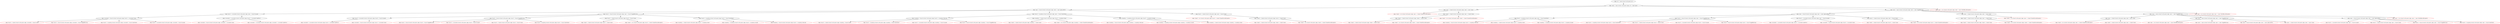 digraph model {
  graph [ rankdir = "TB", ranksep="0.4", nodesep="0.2" ];
  node [ fontname = "Helvetica", fontsize="12.0", margin="0.07" ];
  edge [ fontname = "Helvetica", fontsize="12.0", margin="0.05" ];
  {
    node []
     "47" [label= "edge: 'bound' -> 'connected' at level 4 with parent: edge: 'bound' -> 'bound' (accept) "]
     "48" [label= "edge: 'connected' -> 'connected' at level 5 with parent: edge: 'bound' -> 'connected' (readFrom) " color = "red"]
     "27" [label= "edge: 'bound' -> 'accepting' at level 4 with parent: edge: 'open' -> 'bound' (startClient) "]
     "75" [label= "edge: 'bound' -> 'closed' at level 5 with parent: edge: 'accepting' -> 'bound' (close) " color = "red"]
     "83" [label= "edge: 'closed' -> 'err' at level 4 with parent: edge: 'bound' -> 'closed' (ClosedChannelException) " color = "red"]
     "55" [label= "edge: 'closed' -> 'closed' at level 5 with parent: edge: 'bound' -> 'closed' (close) " color = "red"]
     "69" [label= "edge: 'accepting' -> 'bound' at level 5 with parent: edge: 'accepting' -> 'accepting' (interrupt) " color = "red"]
     "91" [label= "edge: 'closed' -> 'err' at level 3 with parent: edge: 'open' -> 'closed' (ClosedChannelException) " color = "red"]
     "37" [label= "edge: 'closed' -> 'closed' at level 5 with parent: edge: 'closed' -> 'closed' (close) " color = "red"]
     "53" [label= "edge: 'accepting' -> 'closed' at level 5 with parent: edge: 'bound' -> 'accepting' (close) " color = "red"]
     "88" [label= "edge: 'closed' -> 'closed' at level 5 with parent: edge: 'closed' -> 'closed' (close) " color = "red"]
     "15" [label= "edge: 'open' -> 'closed' at level 4 with parent: edge: 'open' -> 'open' (close) "]
     "11" [label= "edge: 'bound' -> 'connected' at level 5 with parent: edge: 'open' -> 'bound' (accept) " color = "red"]
     "61" [label= "edge: 'connected' -> 'bound' at level 4 with parent: edge: 'bound' -> 'connected' (close) "]
     "43" [label= "edge: 'bound' -> 'bound' at level 5 with parent: edge: 'bound' -> 'bound' (toggleBlocking) " color = "red"]
     "86" [label= "edge: 'closed' -> 'closed' at level 3 with parent: edge: 'open' -> 'closed' (close) "]
     "4" [label= "edge: 'open' -> 'open' at level 4 with parent: edge: 'open' -> 'open' (toggleBlocking) "]
     "19" [label= "edge: 'bound' -> 'bound' at level 4 with parent: edge: 'open' -> 'bound' (toggleBlocking) "]
     "40" [label= "edge: 'open' -> 'bound' at level 2 with parent: edge: 'reset' -> 'open' (getLocalPort) "]
     "57" [label= "edge: 'bound' -> 'connected' at level 3 with parent: edge: 'open' -> 'bound' (accept) "]
     "36" [label= "edge: 'closed' -> 'closed' at level 4 with parent: edge: 'open' -> 'closed' (close) "]
     "22" [label= "edge: 'bound' -> 'accepting' at level 5 with parent: edge: 'bound' -> 'bound' (startClient) " color = "red"]
     "13" [label= "edge: 'bound' -> 'closed' at level 5 with parent: edge: 'open' -> 'bound' (close) " color = "red"]
     "89" [label= "edge: 'closed' -> 'err' at level 5 with parent: edge: 'closed' -> 'closed' (ClosedChannelException) " color = "red"]
     "42" [label= "edge: 'bound' -> 'bound' at level 4 with parent: edge: 'bound' -> 'bound' (toggleBlocking) "]
     "51" [label= "edge: 'accepting' -> 'accepting' at level 5 with parent: edge: 'bound' -> 'accepting' (accept) " color = "red"]
     "18" [label= "edge: 'open' -> 'bound' at level 3 with parent: edge: 'open' -> 'open' (getLocalPort) "]
     "54" [label= "edge: 'bound' -> 'closed' at level 4 with parent: edge: 'bound' -> 'bound' (close) "]
     "68" [label= "edge: 'accepting' -> 'accepting' at level 5 with parent: edge: 'accepting' -> 'accepting' (accept) " color = "red"]
     "35" [label= "edge: 'open' -> 'closed' at level 3 with parent: edge: 'open' -> 'open' (close) "]
     "65" [label= "edge: 'bound' -> 'closed' at level 5 with parent: edge: 'connected' -> 'bound' (close) " color = "red"]
     "7" [label= "edge: 'open' -> 'err' at level 5 with parent: edge: 'open' -> 'open' (NotYetBoundException) " color = "red"]
     "49" [label= "edge: 'connected' -> 'bound' at level 5 with parent: edge: 'bound' -> 'connected' (close) " color = "red"]
     "62" [label= "edge: 'bound' -> 'bound' at level 5 with parent: edge: 'connected' -> 'bound' (toggleBlocking) " color = "red"]
     "56" [label= "edge: 'closed' -> 'err' at level 5 with parent: edge: 'bound' -> 'closed' (ClosedChannelException) " color = "red"]
     "0" [label= "edge: null -> 'reset' at level 0 with parent: null"]
     "29" [label= "edge: 'accepting' -> 'bound' at level 5 with parent: edge: 'bound' -> 'accepting' (interrupt) " color = "red"]
     "32" [label= "edge: 'closed' -> 'closed' at level 5 with parent: edge: 'bound' -> 'closed' (close) " color = "red"]
     "38" [label= "edge: 'closed' -> 'err' at level 5 with parent: edge: 'closed' -> 'closed' (ClosedChannelException) " color = "red"]
     "60" [label= "edge: 'connected' -> 'bound' at level 5 with parent: edge: 'connected' -> 'connected' (close) " color = "red"]
     "30" [label= "edge: 'accepting' -> 'closed' at level 5 with parent: edge: 'bound' -> 'accepting' (close) " color = "red"]
     "70" [label= "edge: 'accepting' -> 'closed' at level 5 with parent: edge: 'accepting' -> 'accepting' (close) " color = "red"]
     "64" [label= "edge: 'bound' -> 'accepting' at level 5 with parent: edge: 'connected' -> 'bound' (startClient) " color = "red"]
     "58" [label= "edge: 'connected' -> 'connected' at level 4 with parent: edge: 'bound' -> 'connected' (readFrom) "]
     "77" [label= "edge: 'closed' -> 'closed' at level 5 with parent: edge: 'accepting' -> 'closed' (close) " color = "red"]
     "17" [label= "edge: 'closed' -> 'err' at level 5 with parent: edge: 'open' -> 'closed' (ClosedChannelException) " color = "red"]
     "44" [label= "edge: 'bound' -> 'connected' at level 5 with parent: edge: 'bound' -> 'bound' (accept) " color = "red"]
     "10" [label= "edge: 'bound' -> 'bound' at level 5 with parent: edge: 'open' -> 'bound' (toggleBlocking) " color = "red"]
     "5" [label= "edge: 'open' -> 'open' at level 5 with parent: edge: 'open' -> 'open' (toggleBlocking) " color = "red"]
     "81" [label= "edge: 'closed' -> 'closed' at level 5 with parent: edge: 'closed' -> 'closed' (close) " color = "red"]
     "33" [label= "edge: 'closed' -> 'err' at level 5 with parent: edge: 'bound' -> 'closed' (ClosedChannelException) " color = "red"]
     "50" [label= "edge: 'bound' -> 'accepting' at level 4 with parent: edge: 'bound' -> 'bound' (startClient) "]
     "3" [label= "edge: 'open' -> 'open' at level 3 with parent: edge: 'open' -> 'open' (toggleBlocking) "]
     "39" [label= "edge: 'closed' -> 'err' at level 4 with parent: edge: 'open' -> 'closed' (ClosedChannelException) " color = "red"]
     "85" [label= "edge: 'open' -> 'closed' at level 2 with parent: edge: 'reset' -> 'open' (close) "]
     "87" [label= "edge: 'closed' -> 'closed' at level 4 with parent: edge: 'closed' -> 'closed' (close) "]
     "24" [label= "edge: 'bound' -> 'connected' at level 4 with parent: edge: 'open' -> 'bound' (accept) "]
     "25" [label= "edge: 'connected' -> 'connected' at level 5 with parent: edge: 'bound' -> 'connected' (readFrom) " color = "red"]
     "28" [label= "edge: 'accepting' -> 'accepting' at level 5 with parent: edge: 'bound' -> 'accepting' (accept) " color = "red"]
     "1" [label= "edge: 'reset' -> 'open' at level 1 with parent: edge: null -> 'reset' (open) "]
     "12" [label= "edge: 'bound' -> 'accepting' at level 5 with parent: edge: 'open' -> 'bound' (startClient) " color = "red"]
     "26" [label= "edge: 'connected' -> 'bound' at level 5 with parent: edge: 'bound' -> 'connected' (close) " color = "red"]
     "46" [label= "edge: 'bound' -> 'closed' at level 5 with parent: edge: 'bound' -> 'bound' (close) " color = "red"]
     "9" [label= "edge: 'open' -> 'bound' at level 4 with parent: edge: 'open' -> 'open' (getLocalPort) "]
     "71" [label= "edge: 'accepting' -> 'bound' at level 4 with parent: edge: 'bound' -> 'accepting' (interrupt) "]
     "2" [label= "edge: 'open' -> 'open' at level 2 with parent: edge: 'reset' -> 'open' (toggleBlocking) "]
     "74" [label= "edge: 'bound' -> 'accepting' at level 5 with parent: edge: 'accepting' -> 'bound' (startClient) " color = "red"]
     "90" [label= "edge: 'closed' -> 'err' at level 4 with parent: edge: 'closed' -> 'closed' (ClosedChannelException) " color = "red"]
     "63" [label= "edge: 'bound' -> 'connected' at level 5 with parent: edge: 'connected' -> 'bound' (accept) " color = "red"]
     "45" [label= "edge: 'bound' -> 'accepting' at level 5 with parent: edge: 'bound' -> 'bound' (startClient) " color = "red"]
     "76" [label= "edge: 'accepting' -> 'closed' at level 4 with parent: edge: 'bound' -> 'accepting' (close) "]
     "84" [label= "edge: 'open' -> 'err' at level 2 with parent: edge: 'reset' -> 'open' (NotYetBoundException) " color = "red"]
     "16" [label= "edge: 'closed' -> 'closed' at level 5 with parent: edge: 'open' -> 'closed' (close) " color = "red"]
     "31" [label= "edge: 'bound' -> 'closed' at level 4 with parent: edge: 'open' -> 'bound' (close) "]
     "41" [label= "edge: 'bound' -> 'bound' at level 3 with parent: edge: 'open' -> 'bound' (toggleBlocking) "]
     "80" [label= "edge: 'closed' -> 'closed' at level 4 with parent: edge: 'bound' -> 'closed' (close) "]
     "23" [label= "edge: 'bound' -> 'closed' at level 5 with parent: edge: 'bound' -> 'bound' (close) " color = "red"]
     "73" [label= "edge: 'bound' -> 'connected' at level 5 with parent: edge: 'accepting' -> 'bound' (accept) " color = "red"]
     "66" [label= "edge: 'bound' -> 'accepting' at level 3 with parent: edge: 'open' -> 'bound' (startClient) "]
     "78" [label= "edge: 'closed' -> 'err' at level 5 with parent: edge: 'accepting' -> 'closed' (ClosedChannelException) " color = "red"]
     "21" [label= "edge: 'bound' -> 'connected' at level 5 with parent: edge: 'bound' -> 'bound' (accept) " color = "red"]
     "6" [label= "edge: 'open' -> 'bound' at level 5 with parent: edge: 'open' -> 'open' (getLocalPort) " color = "red"]
     "20" [label= "edge: 'bound' -> 'bound' at level 5 with parent: edge: 'bound' -> 'bound' (toggleBlocking) " color = "red"]
     "34" [label= "edge: 'open' -> 'err' at level 3 with parent: edge: 'open' -> 'open' (NotYetBoundException) " color = "red"]
     "14" [label= "edge: 'open' -> 'err' at level 4 with parent: edge: 'open' -> 'open' (NotYetBoundException) " color = "red"]
     "67" [label= "edge: 'accepting' -> 'accepting' at level 4 with parent: edge: 'bound' -> 'accepting' (accept) "]
     "8" [label= "edge: 'open' -> 'closed' at level 5 with parent: edge: 'open' -> 'open' (close) " color = "red"]
     "52" [label= "edge: 'accepting' -> 'bound' at level 5 with parent: edge: 'bound' -> 'accepting' (interrupt) " color = "red"]
     "72" [label= "edge: 'bound' -> 'bound' at level 5 with parent: edge: 'accepting' -> 'bound' (toggleBlocking) " color = "red"]
     "82" [label= "edge: 'closed' -> 'err' at level 5 with parent: edge: 'closed' -> 'closed' (ClosedChannelException) " color = "red"]
     "59" [label= "edge: 'connected' -> 'connected' at level 5 with parent: edge: 'connected' -> 'connected' (readFrom) " color = "red"]
     "79" [label= "edge: 'bound' -> 'closed' at level 3 with parent: edge: 'open' -> 'bound' (close) "]
  }

  "47" -> "48";
  "47" -> "49";
  "27" -> "28";
  "27" -> "29";
  "27" -> "30";
  "15" -> "16";
  "15" -> "17";
  "61" -> "62";
  "61" -> "63";
  "61" -> "64";
  "61" -> "65";
  "86" -> "87";
  "86" -> "90";
  "4" -> "5";
  "4" -> "6";
  "4" -> "7";
  "4" -> "8";
  "19" -> "20";
  "19" -> "21";
  "19" -> "22";
  "19" -> "23";
  "40" -> "41";
  "40" -> "57";
  "40" -> "66";
  "40" -> "79";
  "57" -> "58";
  "57" -> "61";
  "36" -> "37";
  "36" -> "38";
  "42" -> "43";
  "42" -> "44";
  "42" -> "45";
  "42" -> "46";
  "18" -> "19";
  "18" -> "24";
  "18" -> "27";
  "18" -> "31";
  "54" -> "55";
  "54" -> "56";
  "35" -> "36";
  "35" -> "39";
  "0" -> "1";
  "58" -> "59";
  "58" -> "60";
  "50" -> "51";
  "50" -> "52";
  "50" -> "53";
  "3" -> "4";
  "3" -> "9";
  "3" -> "14";
  "3" -> "15";
  "85" -> "86";
  "85" -> "91";
  "87" -> "88";
  "87" -> "89";
  "24" -> "25";
  "24" -> "26";
  "1" -> "2";
  "1" -> "40";
  "1" -> "84";
  "1" -> "85";
  "9" -> "10";
  "9" -> "11";
  "9" -> "12";
  "9" -> "13";
  "71" -> "72";
  "71" -> "73";
  "71" -> "74";
  "71" -> "75";
  "2" -> "3";
  "2" -> "18";
  "2" -> "34";
  "2" -> "35";
  "76" -> "77";
  "76" -> "78";
  "31" -> "32";
  "31" -> "33";
  "41" -> "42";
  "41" -> "47";
  "41" -> "50";
  "41" -> "54";
  "80" -> "81";
  "80" -> "82";
  "66" -> "67";
  "66" -> "71";
  "66" -> "76";
  "67" -> "68";
  "67" -> "69";
  "67" -> "70";
  "79" -> "80";
  "79" -> "83";
}
